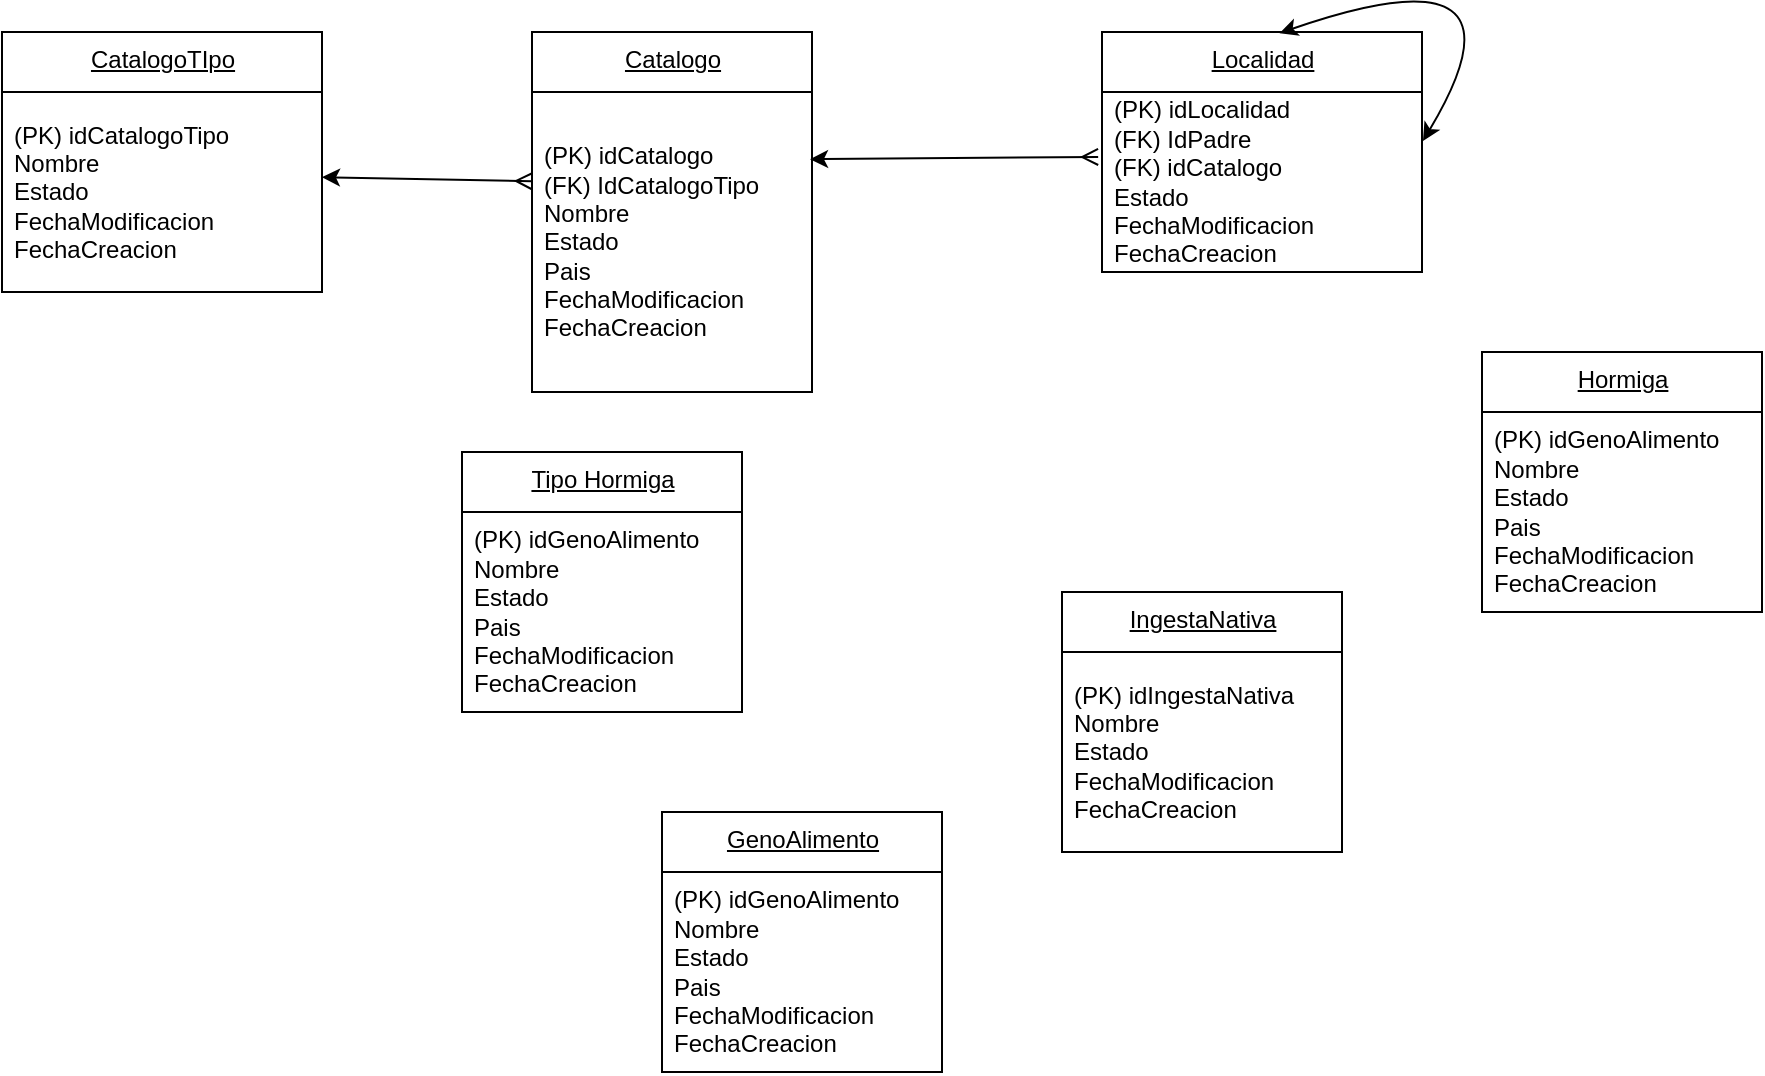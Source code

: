 <mxfile>
    <diagram id="Js4i6e2sUqqA8US9_Xuu" name="Page-1">
        <mxGraphModel dx="1026" dy="816" grid="1" gridSize="10" guides="1" tooltips="1" connect="1" arrows="1" fold="1" page="1" pageScale="1" pageWidth="850" pageHeight="1100" math="0" shadow="0">
            <root>
                <mxCell id="0"/>
                <mxCell id="1" parent="0"/>
                <mxCell id="2" value="CatalogoTIpo" style="swimlane;fontStyle=4;align=center;verticalAlign=top;childLayout=stackLayout;horizontal=1;startSize=30;horizontalStack=0;resizeParent=1;resizeParentMax=0;resizeLast=0;collapsible=0;marginBottom=0;html=1;" parent="1" vertex="1">
                    <mxGeometry x="80" y="40" width="160" height="130" as="geometry"/>
                </mxCell>
                <mxCell id="3" value="(PK) idCatalogoTipo&lt;br&gt;Nombre&lt;br&gt;Estado&lt;br&gt;FechaModificacion&lt;br&gt;FechaCreacion" style="html=1;strokeColor=none;fillColor=none;align=left;verticalAlign=middle;spacingLeft=4;spacingRight=4;rotatable=0;points=[[0,0.5],[1,0.5]];resizeWidth=1;" parent="2" vertex="1">
                    <mxGeometry y="30" width="160" height="100" as="geometry"/>
                </mxCell>
                <mxCell id="4" value="Catalogo" style="swimlane;fontStyle=4;align=center;verticalAlign=top;childLayout=stackLayout;horizontal=1;startSize=30;horizontalStack=0;resizeParent=1;resizeParentMax=0;resizeLast=0;collapsible=0;marginBottom=0;html=1;" parent="1" vertex="1">
                    <mxGeometry x="345" y="40" width="140" height="180" as="geometry"/>
                </mxCell>
                <mxCell id="5" value="(PK) idCatalogo&lt;br&gt;(FK) IdCatalogoTipo&lt;br&gt;Nombre&lt;br&gt;Estado&lt;br&gt;Pais&lt;br&gt;FechaModificacion&lt;br&gt;FechaCreacion" style="html=1;strokeColor=none;fillColor=none;align=left;verticalAlign=middle;spacingLeft=4;spacingRight=4;rotatable=0;points=[[0,0.5],[1,0.5]];resizeWidth=1;" parent="4" vertex="1">
                    <mxGeometry y="30" width="140" height="150" as="geometry"/>
                </mxCell>
                <mxCell id="10" value="" style="endArrow=none;html=1;exitX=1.004;exitY=0.245;exitDx=0;exitDy=0;exitPerimeter=0;entryX=-0.003;entryY=0.323;entryDx=0;entryDy=0;entryPerimeter=0;edgeStyle=orthogonalEdgeStyle;strokeColor=none;elbow=vertical;curved=1;" parent="1" source="3" target="5" edge="1">
                    <mxGeometry width="50" height="50" relative="1" as="geometry">
                        <mxPoint x="280" y="170" as="sourcePoint"/>
                        <mxPoint x="330" y="120" as="targetPoint"/>
                    </mxGeometry>
                </mxCell>
                <mxCell id="13" value="" style="endArrow=ERmany;startArrow=classic;html=1;curved=1;elbow=vertical;endFill=0;exitX=1;exitY=0.426;exitDx=0;exitDy=0;exitPerimeter=0;" parent="1" source="3" edge="1">
                    <mxGeometry width="50" height="50" relative="1" as="geometry">
                        <mxPoint x="235" y="114.63" as="sourcePoint"/>
                        <mxPoint x="345" y="114.63" as="targetPoint"/>
                    </mxGeometry>
                </mxCell>
                <mxCell id="14" value="Localidad" style="swimlane;fontStyle=4;align=center;verticalAlign=top;childLayout=stackLayout;horizontal=1;startSize=30;horizontalStack=0;resizeParent=1;resizeParentMax=0;resizeLast=0;collapsible=0;marginBottom=0;html=1;" parent="1" vertex="1">
                    <mxGeometry x="630" y="40" width="160" height="120" as="geometry"/>
                </mxCell>
                <mxCell id="15" value="(PK) idLocalidad&lt;br&gt;(FK) IdPadre&lt;br&gt;(FK) idCatalogo&lt;br&gt;Estado&lt;br&gt;FechaModificacion&lt;br&gt;FechaCreacion" style="html=1;strokeColor=none;fillColor=none;align=left;verticalAlign=middle;spacingLeft=4;spacingRight=4;rotatable=0;points=[[0,0.5],[1,0.5]];resizeWidth=1;" parent="14" vertex="1">
                    <mxGeometry y="30" width="160" height="90" as="geometry"/>
                </mxCell>
                <mxCell id="16" value="" style="endArrow=classic;startArrow=classic;html=1;curved=1;elbow=vertical;exitX=1.003;exitY=0.272;exitDx=0;exitDy=0;exitPerimeter=0;entryX=0.555;entryY=0.005;entryDx=0;entryDy=0;entryPerimeter=0;" parent="14" source="15" target="14" edge="1">
                    <mxGeometry width="50" height="50" relative="1" as="geometry">
                        <mxPoint x="200" y="45" as="sourcePoint"/>
                        <mxPoint x="250" y="-5" as="targetPoint"/>
                        <Array as="points">
                            <mxPoint x="220" y="-45"/>
                        </Array>
                    </mxGeometry>
                </mxCell>
                <mxCell id="17" value="" style="endArrow=ERmany;startArrow=classic;html=1;curved=1;elbow=vertical;endFill=0;entryX=-0.012;entryY=0.361;entryDx=0;entryDy=0;entryPerimeter=0;exitX=0.993;exitY=0.224;exitDx=0;exitDy=0;exitPerimeter=0;" parent="1" source="5" target="15" edge="1">
                    <mxGeometry width="50" height="50" relative="1" as="geometry">
                        <mxPoint x="485" y="99.63" as="sourcePoint"/>
                        <mxPoint x="595" y="99.63" as="targetPoint"/>
                    </mxGeometry>
                </mxCell>
                <mxCell id="18" value="GenoAlimento" style="swimlane;fontStyle=4;align=center;verticalAlign=top;childLayout=stackLayout;horizontal=1;startSize=30;horizontalStack=0;resizeParent=1;resizeParentMax=0;resizeLast=0;collapsible=0;marginBottom=0;html=1;" parent="1" vertex="1">
                    <mxGeometry x="410" y="430" width="140" height="130" as="geometry"/>
                </mxCell>
                <mxCell id="19" value="(PK) idGenoAlimento&lt;br&gt;Nombre&lt;br&gt;Estado&lt;br&gt;Pais&lt;br&gt;FechaModificacion&lt;br&gt;FechaCreacion" style="html=1;strokeColor=none;fillColor=none;align=left;verticalAlign=middle;spacingLeft=4;spacingRight=4;rotatable=0;points=[[0,0.5],[1,0.5]];resizeWidth=1;" parent="18" vertex="1">
                    <mxGeometry y="30" width="140" height="100" as="geometry"/>
                </mxCell>
                <mxCell id="20" value="IngestaNativa" style="swimlane;fontStyle=4;align=center;verticalAlign=top;childLayout=stackLayout;horizontal=1;startSize=30;horizontalStack=0;resizeParent=1;resizeParentMax=0;resizeLast=0;collapsible=0;marginBottom=0;html=1;" parent="1" vertex="1">
                    <mxGeometry x="610" y="320" width="140" height="130" as="geometry"/>
                </mxCell>
                <mxCell id="21" value="(PK) idIngestaNativa&lt;br&gt;Nombre&lt;br&gt;Estado&lt;br&gt;FechaModificacion&lt;br&gt;FechaCreacion" style="html=1;strokeColor=none;fillColor=none;align=left;verticalAlign=middle;spacingLeft=4;spacingRight=4;rotatable=0;points=[[0,0.5],[1,0.5]];resizeWidth=1;" parent="20" vertex="1">
                    <mxGeometry y="30" width="140" height="100" as="geometry"/>
                </mxCell>
                <mxCell id="22" value="Tipo Hormiga" style="swimlane;fontStyle=4;align=center;verticalAlign=top;childLayout=stackLayout;horizontal=1;startSize=30;horizontalStack=0;resizeParent=1;resizeParentMax=0;resizeLast=0;collapsible=0;marginBottom=0;html=1;" parent="1" vertex="1">
                    <mxGeometry x="310" y="250" width="140" height="130" as="geometry"/>
                </mxCell>
                <mxCell id="23" value="(PK) idGenoAlimento&lt;br&gt;Nombre&lt;br&gt;Estado&lt;br&gt;Pais&lt;br&gt;FechaModificacion&lt;br&gt;FechaCreacion" style="html=1;strokeColor=none;fillColor=none;align=left;verticalAlign=middle;spacingLeft=4;spacingRight=4;rotatable=0;points=[[0,0.5],[1,0.5]];resizeWidth=1;" parent="22" vertex="1">
                    <mxGeometry y="30" width="140" height="100" as="geometry"/>
                </mxCell>
                <mxCell id="24" value="Hormiga" style="swimlane;fontStyle=4;align=center;verticalAlign=top;childLayout=stackLayout;horizontal=1;startSize=30;horizontalStack=0;resizeParent=1;resizeParentMax=0;resizeLast=0;collapsible=0;marginBottom=0;html=1;" parent="1" vertex="1">
                    <mxGeometry x="820" y="200" width="140" height="130" as="geometry"/>
                </mxCell>
                <mxCell id="25" value="(PK) idGenoAlimento&lt;br&gt;Nombre&lt;br&gt;Estado&lt;br&gt;Pais&lt;br&gt;FechaModificacion&lt;br&gt;FechaCreacion" style="html=1;strokeColor=none;fillColor=none;align=left;verticalAlign=middle;spacingLeft=4;spacingRight=4;rotatable=0;points=[[0,0.5],[1,0.5]];resizeWidth=1;" parent="24" vertex="1">
                    <mxGeometry y="30" width="140" height="100" as="geometry"/>
                </mxCell>
            </root>
        </mxGraphModel>
    </diagram>
</mxfile>